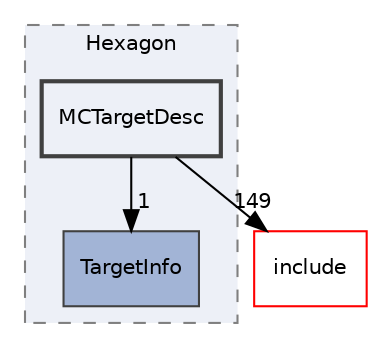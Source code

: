 digraph "lib/Target/Hexagon/MCTargetDesc"
{
 // LATEX_PDF_SIZE
  bgcolor="transparent";
  edge [fontname="Helvetica",fontsize="10",labelfontname="Helvetica",labelfontsize="10"];
  node [fontname="Helvetica",fontsize="10",shape="box"];
  compound=true
  subgraph clusterdir_44384080de1e1933d0286d6003f85ecf {
    graph [ bgcolor="#edf0f7", pencolor="grey50", style="filled,dashed,", label="Hexagon", fontname="Helvetica", fontsize="10", URL="dir_44384080de1e1933d0286d6003f85ecf.html"]
  dir_3d7862656705ee0d71c69c2baa3e9062 [label="TargetInfo", style="filled,", fillcolor="#a2b4d6", color="grey25", URL="dir_3d7862656705ee0d71c69c2baa3e9062.html"];
  dir_7869d76095a905f9f558764af4fcad9d [label="MCTargetDesc", style="filled,bold,", fillcolor="#edf0f7", color="grey25", URL="dir_7869d76095a905f9f558764af4fcad9d.html"];
  }
  dir_d44c64559bbebec7f509842c48db8b23 [label="include", style="", fillcolor="#edf0f7", color="red", URL="dir_d44c64559bbebec7f509842c48db8b23.html"];
  dir_7869d76095a905f9f558764af4fcad9d->dir_3d7862656705ee0d71c69c2baa3e9062 [headlabel="1", labeldistance=1.5 headhref="dir_000129_000200.html"];
  dir_7869d76095a905f9f558764af4fcad9d->dir_d44c64559bbebec7f509842c48db8b23 [headlabel="149", labeldistance=1.5 headhref="dir_000129_000082.html"];
}
